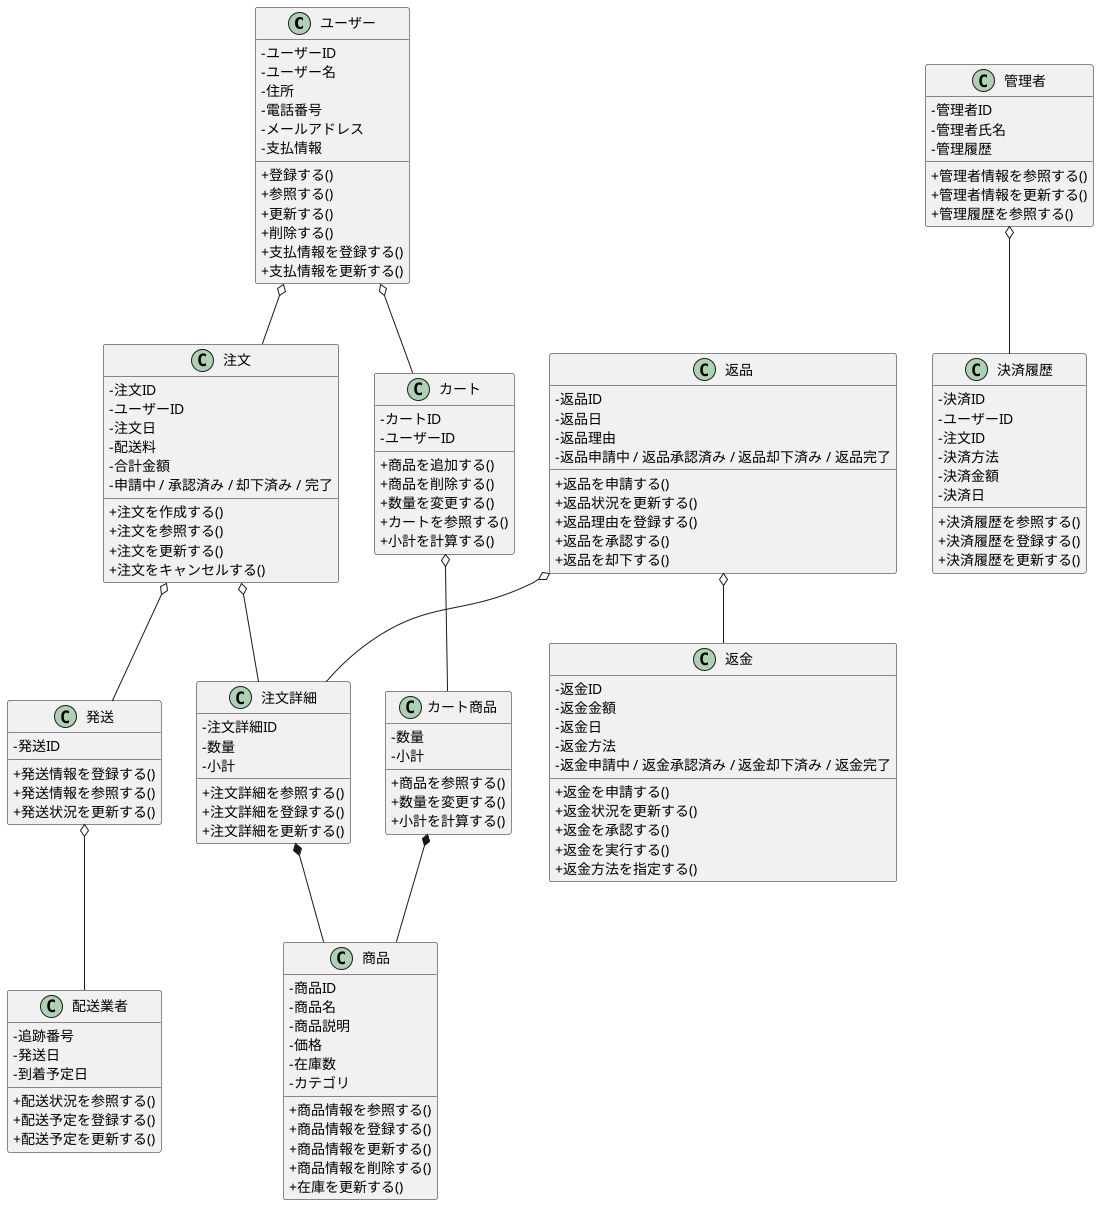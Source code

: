 @startuml 商品管理システムクラス図（状態文字列版）
skinparam classAttributeIconSize 0
skinparam componentStyle rectangle

' =====================
' 販売システム
' =====================
class ユーザー {
    - ユーザーID
    - ユーザー名
    - 住所
    - 電話番号
    - メールアドレス
    - 支払情報
    + 登録する()
    + 参照する()
    + 更新する()
    + 削除する()
    + 支払情報を登録する()
    + 支払情報を更新する()
}

class カート {
    - カートID
    - ユーザーID
    + 商品を追加する()
    + 商品を削除する()
    + 数量を変更する()
    + カートを参照する()
    + 小計を計算する()
}

class カート商品 {
    - 数量
    - 小計
    + 商品を参照する()
    + 数量を変更する()
    + 小計を計算する()
}

' =====================
' 管理システム
' =====================
class 管理者 {
    - 管理者ID
    - 管理者氏名
    - 管理履歴
    + 管理者情報を参照する()
    + 管理者情報を更新する()
    + 管理履歴を参照する()
}

class 決済履歴 {
    - 決済ID
    - ユーザーID
    - 注文ID
    - 決済方法
    - 決済金額
    - 決済日
    + 決済履歴を参照する()
    + 決済履歴を登録する()
    + 決済履歴を更新する()
}

' =====================
' 共通システム
' =====================
class 商品 {
    - 商品ID
    - 商品名
    - 商品説明
    - 価格
    - 在庫数
    - カテゴリ
    + 商品情報を参照する()
    + 商品情報を登録する()
    + 商品情報を更新する()
    + 商品情報を削除する()
    + 在庫を更新する()
}

class 注文 {
    - 注文ID
    - ユーザーID
    - 注文日
    - 配送料
    - 合計金額
    - 申請中 / 承認済み / 却下済み / 完了
    + 注文を作成する()
    + 注文を参照する()
    + 注文を更新する()
    + 注文をキャンセルする()
}

class 注文詳細 {
    - 注文詳細ID
    - 数量
    - 小計
    + 注文詳細を参照する()
    + 注文詳細を登録する()
    + 注文詳細を更新する()
}

class 発送 {
    - 発送ID
    + 発送情報を登録する()
    + 発送情報を参照する()
    + 発送状況を更新する()
}

class 配送業者 {
    - 追跡番号
    - 発送日
    - 到着予定日
    + 配送状況を参照する()
    + 配送予定を登録する()
    + 配送予定を更新する()
}

class 返品 {
    - 返品ID
    - 返品日
    - 返品理由
    - 返品申請中 / 返品承認済み / 返品却下済み / 返品完了
    + 返品を申請する()
    + 返品状況を更新する()
    + 返品理由を登録する()
    + 返品を承認する()
    + 返品を却下する()
}

class 返金 {
    - 返金ID
    - 返金金額
    - 返金日
    - 返金方法
    - 返金申請中 / 返金承認済み / 返金却下済み / 返金完了
    + 返金を申請する()
    + 返金状況を更新する()
    + 返金を承認する()
    + 返金を実行する()
    + 返金方法を指定する()
}

' =====================
' 関係性
' =====================
ユーザー o-- カート
カート o-- カート商品
カート商品 *-- 商品

ユーザー o-- 注文
注文 o-- 注文詳細
注文 o-- 発送
注文詳細 *-- 商品
発送 o-- 配送業者

返品 o-- 注文詳細
返品 o-- 返金

管理者 o-- 決済履歴

@enduml
